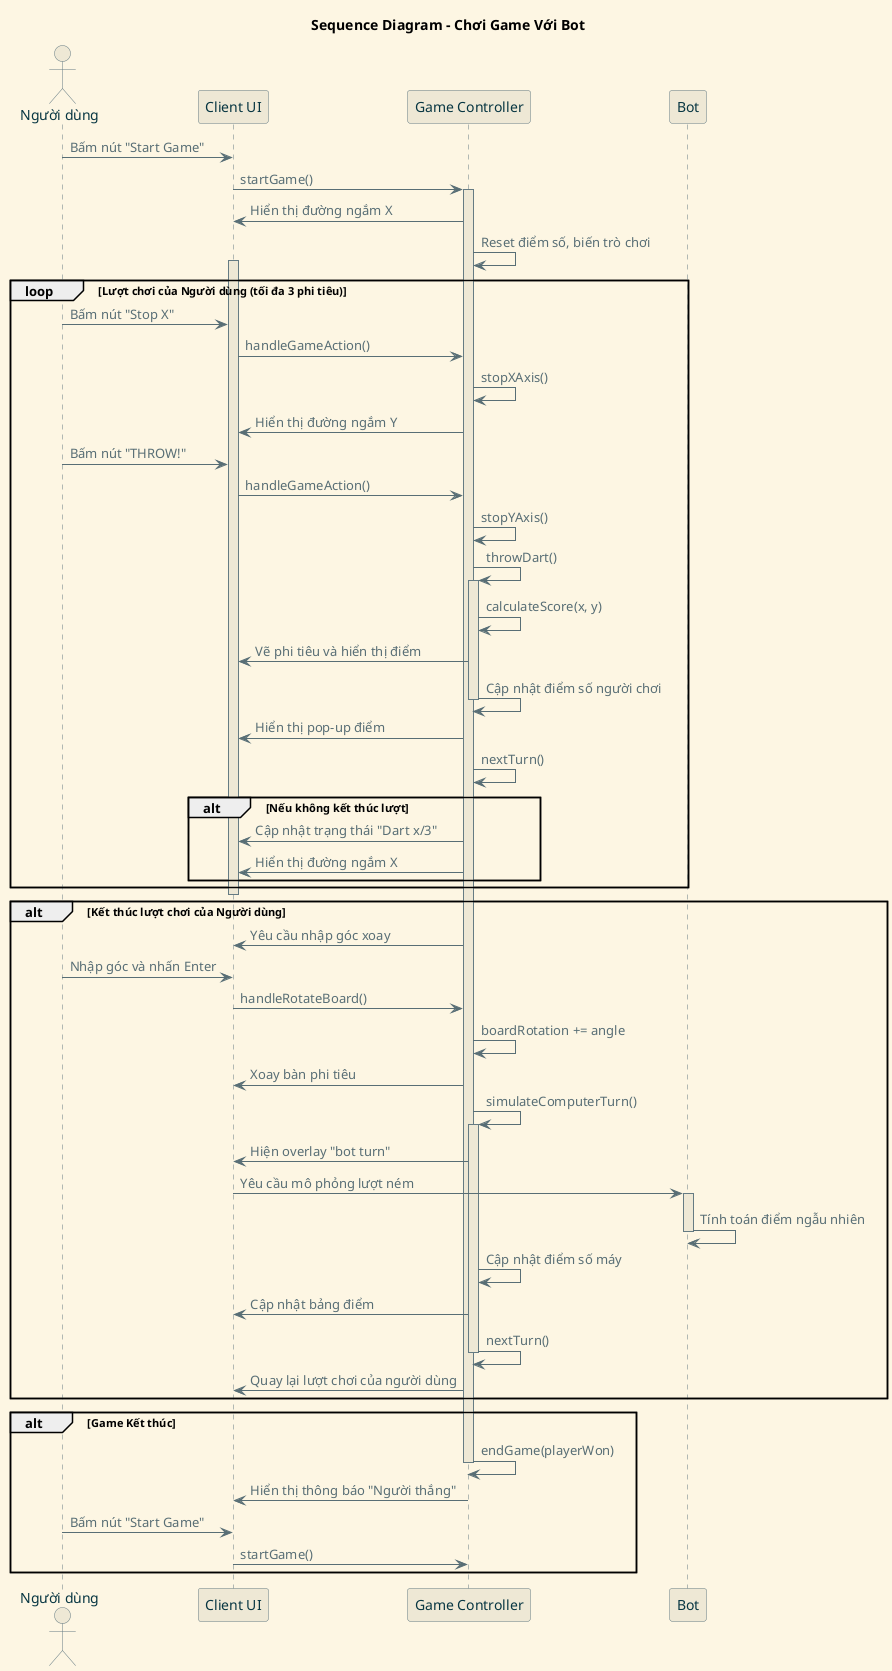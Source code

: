 @startuml
title Sequence Diagram - Chơi Game Với Bot

'================= THEME =================
!pragma layout smetana

skinparam backgroundColor #FDF6E3
skinparam handwritten false

skinparam sequence {
  ArrowColor #586e75
  ArrowFontColor #586e75
  ArrowFontSize 13
  LifeLineBorderColor #657b83
  LifeLineBackgroundColor #EEE8D5
  ParticipantBorderColor #93a1a1
  ParticipantBackgroundColor #EEE8D5
  ActorBorderColor #93a1a1
  ActorBackgroundColor #EEE8D5
  ActorFontColor #073642
  ParticipantFontColor #073642
  BoxBackgroundColor #EEE8D5
  BoxBorderColor #93a1a1
}

skinparam sequenceParticipant {
  FontColor #073642
  FontSize 14
  BorderColor #657b83
  BackgroundColor #EEE8D5
}

skinparam sequenceActor {
  FontColor #073642
  FontSize 14
  BorderColor #657b83
  BackgroundColor #EEE8D5
}

'================= PARTICIPANTS =================
actor "Người dùng" as User
participant "Client UI" as UI
participant "Game Controller" as Controller
participant "Bot" as Bot

'================= FLOW =================
User -> UI : Bấm nút "Start Game"
UI -> Controller : startGame()

activate Controller
Controller -> UI : Hiển thị đường ngắm X
Controller -> Controller : Reset điểm số, biến trò chơi
activate UI

loop Lượt chơi của Người dùng (tối đa 3 phi tiêu)
    User -> UI : Bấm nút "Stop X"
    UI -> Controller : handleGameAction()
    Controller -> Controller : stopXAxis()
    Controller -> UI : Hiển thị đường ngắm Y
    
    User -> UI : Bấm nút "THROW!"
    UI -> Controller : handleGameAction()
    Controller -> Controller : stopYAxis()
    Controller -> Controller : throwDart()
    
    activate Controller
    Controller -> Controller : calculateScore(x, y)
    Controller -> UI : Vẽ phi tiêu và hiển thị điểm
    Controller -> Controller : Cập nhật điểm số người chơi
    deactivate Controller
    
    Controller -> UI : Hiển thị pop-up điểm
    
    Controller -> Controller : nextTurn()
    alt Nếu không kết thúc lượt
        Controller -> UI : Cập nhật trạng thái "Dart x/3"
        Controller -> UI : Hiển thị đường ngắm X
    end
end

deactivate UI

alt Kết thúc lượt chơi của Người dùng
    Controller -> UI : Yêu cầu nhập góc xoay
    User -> UI : Nhập góc và nhấn Enter
    UI -> Controller : handleRotateBoard()
    Controller -> Controller : boardRotation += angle
    Controller -> UI : Xoay bàn phi tiêu

    Controller -> Controller : simulateComputerTurn()
    activate Controller
    Controller -> UI : Hiện overlay "bot turn"
    UI -> Bot : Yêu cầu mô phỏng lượt ném
    activate Bot
    Bot -> Bot : Tính toán điểm ngẫu nhiên
    deactivate Bot

    Controller -> Controller : Cập nhật điểm số máy
    Controller -> UI : Cập nhật bảng điểm
    Controller -> Controller : nextTurn()
    deactivate Controller
    Controller -> UI : Quay lại lượt chơi của người dùng
end

alt Game Kết thúc
    Controller -> Controller : endGame(playerWon)
    deactivate Controller
    Controller -> UI : Hiển thị thông báo "Người thắng"
    User -> UI : Bấm nút "Start Game"
    UI -> Controller : startGame()
end

deactivate Controller
@enduml
